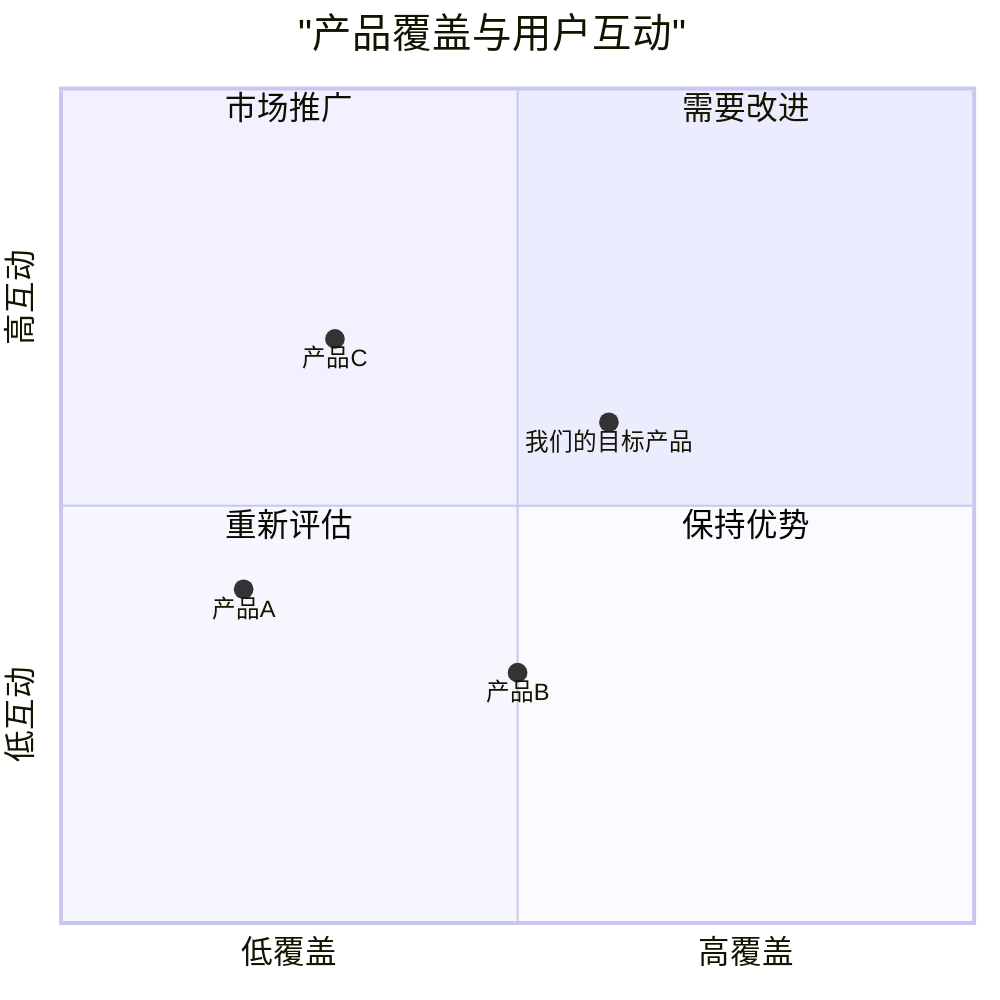 quadrantChart
    title "产品覆盖与用户互动"
    x-axis "低覆盖" --> "高覆盖"
    y-axis "低互动" --> "高互动"
    quadrant-1 "需要改进"
    quadrant-2 "市场推广"
    quadrant-3 "重新评估"
    quadrant-4 "保持优势"
    "产品A": [0.2, 0.4]
    "产品B": [0.5, 0.3]
    "产品C": [0.3, 0.7]
    "我们的目标产品": [0.6, 0.6]